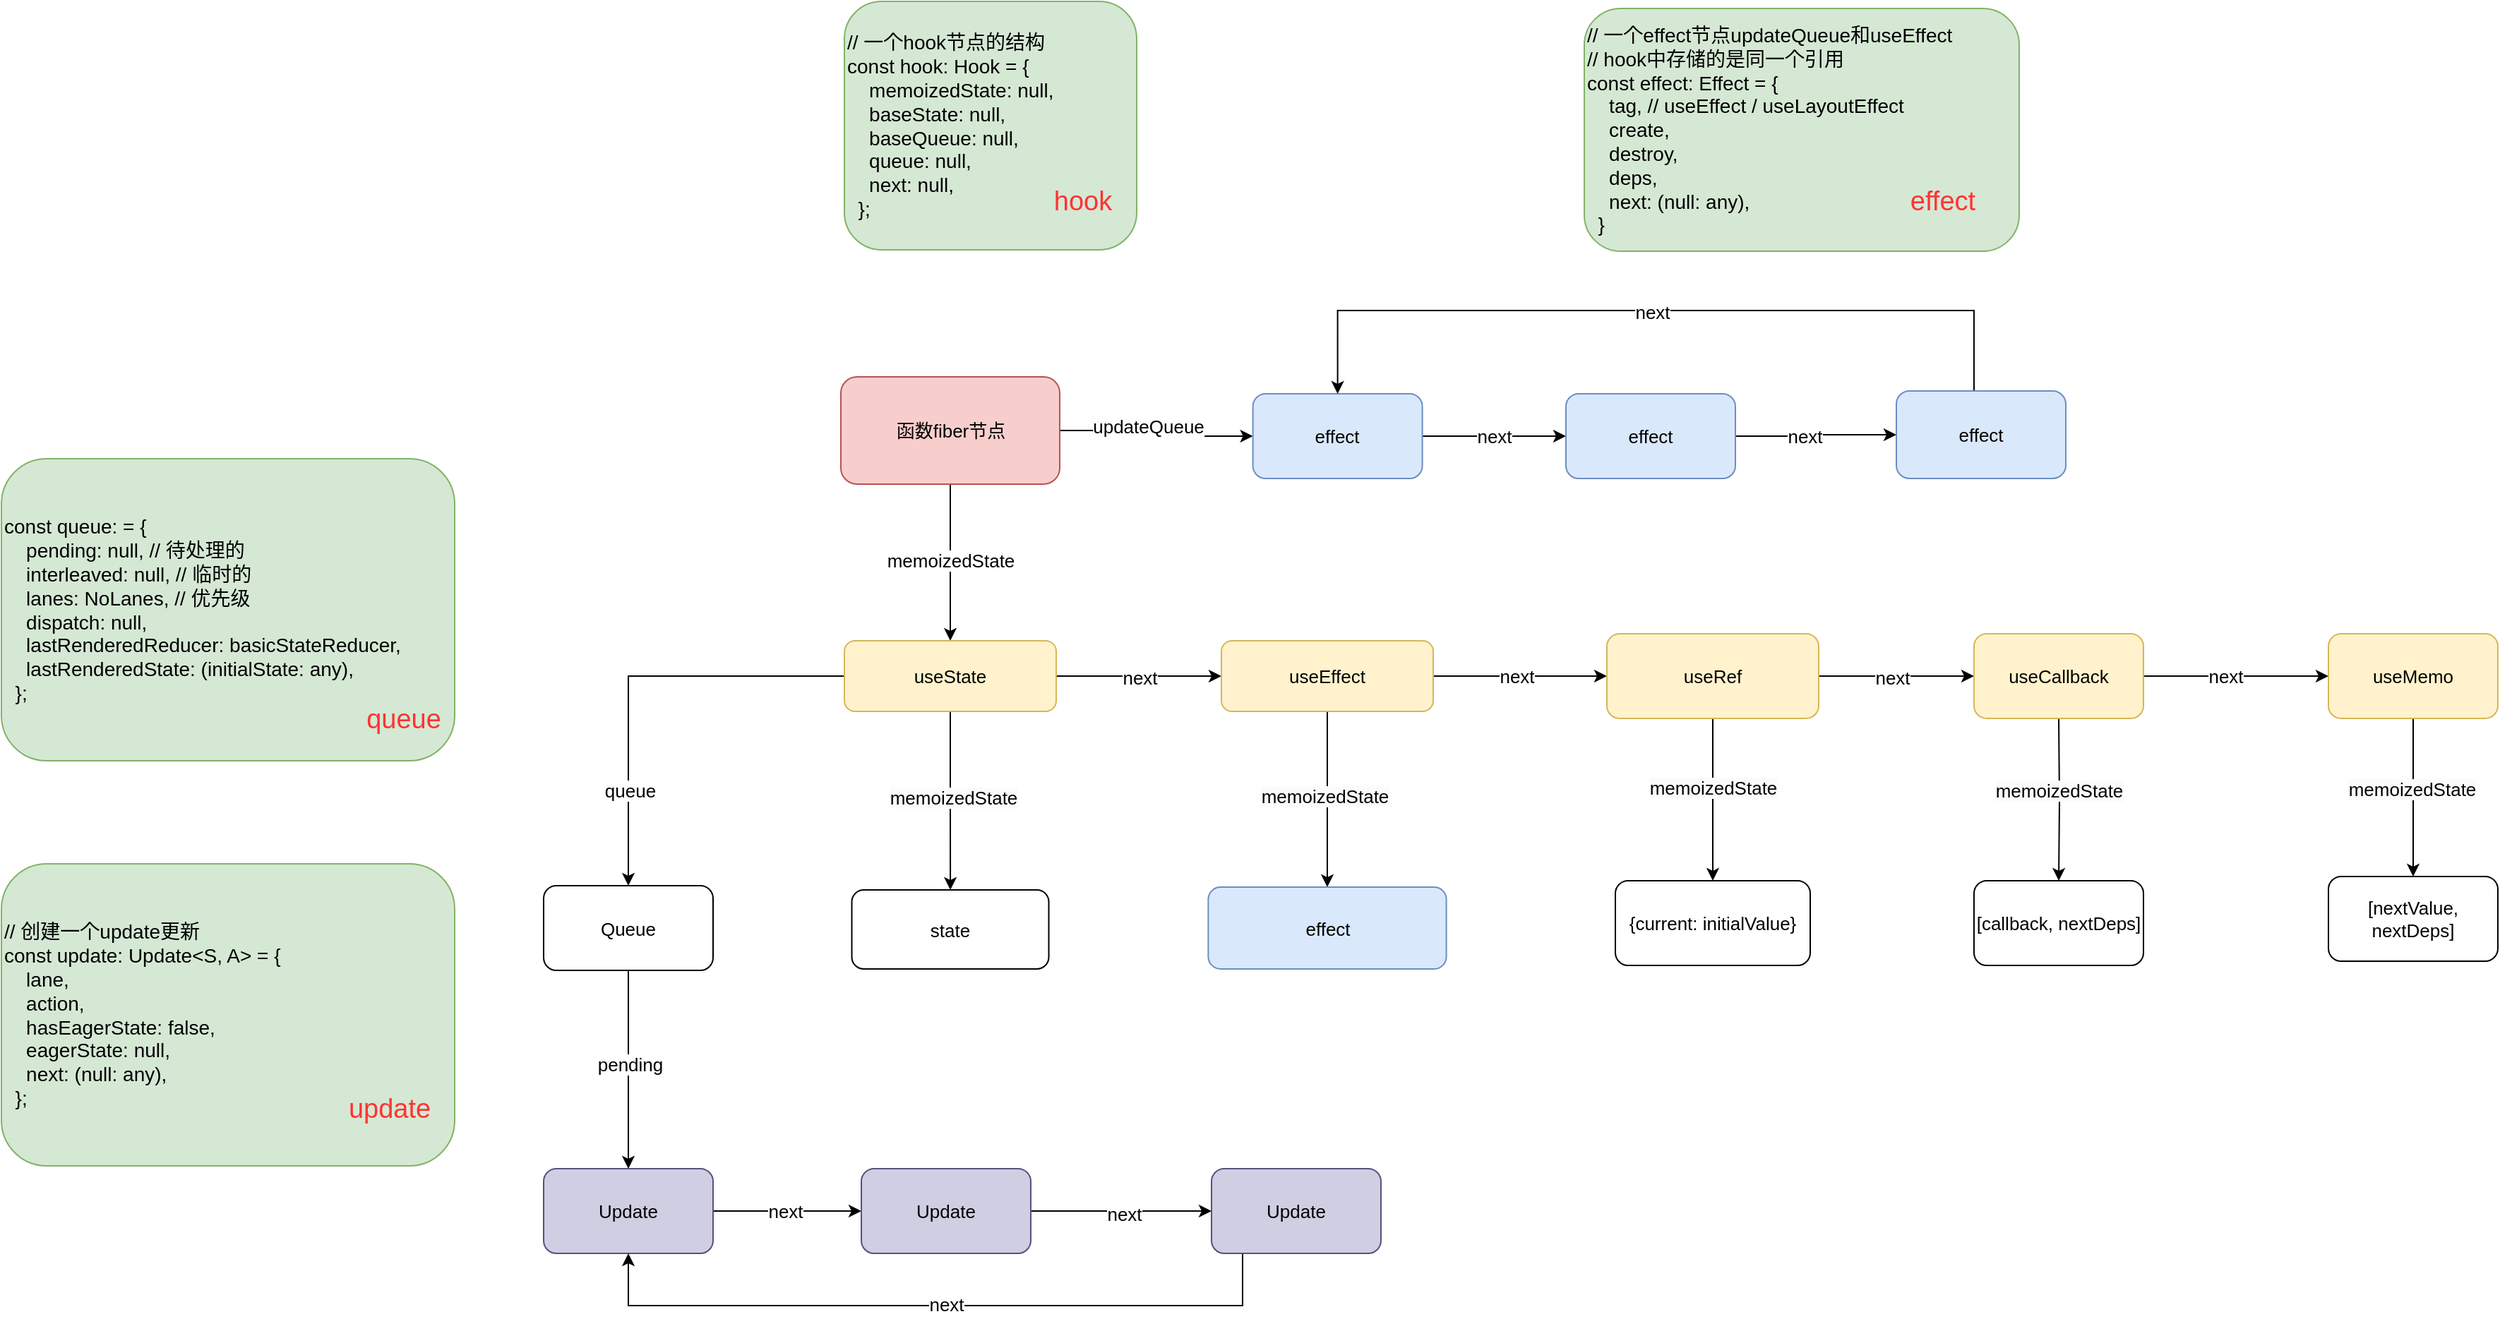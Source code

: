 <mxfile version="25.0.3">
  <diagram name="第 1 页" id="d-ULOR1jQO1ShSCfsdXq">
    <mxGraphModel dx="1911" dy="1208" grid="0" gridSize="10" guides="1" tooltips="1" connect="1" arrows="1" fold="1" page="1" pageScale="1" pageWidth="3300" pageHeight="4681" math="0" shadow="0">
      <root>
        <mxCell id="0" />
        <mxCell id="1" parent="0" />
        <mxCell id="Mr5ERWoBqYJglzLAQV7F-3" value="" style="edgeStyle=orthogonalEdgeStyle;rounded=0;orthogonalLoop=1;jettySize=auto;html=1;fontSize=13;" edge="1" parent="1" source="Mr5ERWoBqYJglzLAQV7F-1" target="Mr5ERWoBqYJglzLAQV7F-2">
          <mxGeometry relative="1" as="geometry" />
        </mxCell>
        <mxCell id="Mr5ERWoBqYJglzLAQV7F-4" value="memoizedState" style="edgeLabel;html=1;align=center;verticalAlign=middle;resizable=0;points=[];fontSize=13;" vertex="1" connectable="0" parent="Mr5ERWoBqYJglzLAQV7F-3">
          <mxGeometry x="-0.24" y="-3" relative="1" as="geometry">
            <mxPoint x="3" y="12" as="offset" />
          </mxGeometry>
        </mxCell>
        <mxCell id="Mr5ERWoBqYJglzLAQV7F-30" value="" style="edgeStyle=orthogonalEdgeStyle;rounded=0;orthogonalLoop=1;jettySize=auto;html=1;fontSize=13;" edge="1" parent="1" source="Mr5ERWoBqYJglzLAQV7F-1" target="Mr5ERWoBqYJglzLAQV7F-29">
          <mxGeometry relative="1" as="geometry" />
        </mxCell>
        <mxCell id="Mr5ERWoBqYJglzLAQV7F-32" value="&lt;font&gt;updateQueue&lt;/font&gt;" style="edgeLabel;html=1;align=center;verticalAlign=middle;resizable=0;points=[];fontSize=13;" vertex="1" connectable="0" parent="Mr5ERWoBqYJglzLAQV7F-30">
          <mxGeometry x="-0.116" y="3" relative="1" as="geometry">
            <mxPoint as="offset" />
          </mxGeometry>
        </mxCell>
        <mxCell id="Mr5ERWoBqYJglzLAQV7F-1" value="函数fiber节点" style="rounded=1;whiteSpace=wrap;html=1;fillColor=#f8cecc;strokeColor=#b85450;fontSize=13;" vertex="1" parent="1">
          <mxGeometry x="693.5" y="463" width="155" height="76" as="geometry" />
        </mxCell>
        <mxCell id="Mr5ERWoBqYJglzLAQV7F-10" value="" style="edgeStyle=orthogonalEdgeStyle;rounded=0;orthogonalLoop=1;jettySize=auto;html=1;fontSize=13;" edge="1" parent="1" source="Mr5ERWoBqYJglzLAQV7F-2" target="Mr5ERWoBqYJglzLAQV7F-9">
          <mxGeometry relative="1" as="geometry" />
        </mxCell>
        <mxCell id="Mr5ERWoBqYJglzLAQV7F-47" value="next" style="edgeLabel;html=1;align=center;verticalAlign=middle;resizable=0;points=[];fontSize=13;" vertex="1" connectable="0" parent="Mr5ERWoBqYJglzLAQV7F-10">
          <mxGeometry relative="1" as="geometry">
            <mxPoint y="1" as="offset" />
          </mxGeometry>
        </mxCell>
        <mxCell id="Mr5ERWoBqYJglzLAQV7F-52" value="" style="edgeStyle=orthogonalEdgeStyle;rounded=0;orthogonalLoop=1;jettySize=auto;html=1;fontSize=13;" edge="1" parent="1" source="Mr5ERWoBqYJglzLAQV7F-2" target="Mr5ERWoBqYJglzLAQV7F-51">
          <mxGeometry relative="1" as="geometry" />
        </mxCell>
        <mxCell id="Mr5ERWoBqYJglzLAQV7F-53" value="&lt;span style=&quot;text-align: left; text-wrap-mode: wrap; background-color: rgb(251, 251, 251);&quot;&gt;memoizedState&lt;/span&gt;" style="edgeLabel;html=1;align=center;verticalAlign=middle;resizable=0;points=[];fontSize=13;" vertex="1" connectable="0" parent="Mr5ERWoBqYJglzLAQV7F-52">
          <mxGeometry x="-0.049" y="2" relative="1" as="geometry">
            <mxPoint y="1" as="offset" />
          </mxGeometry>
        </mxCell>
        <mxCell id="Mr5ERWoBqYJglzLAQV7F-56" style="edgeStyle=orthogonalEdgeStyle;rounded=0;orthogonalLoop=1;jettySize=auto;html=1;fontSize=13;" edge="1" parent="1" source="Mr5ERWoBqYJglzLAQV7F-2" target="Mr5ERWoBqYJglzLAQV7F-55">
          <mxGeometry relative="1" as="geometry" />
        </mxCell>
        <mxCell id="Mr5ERWoBqYJglzLAQV7F-57" value="&lt;font&gt;queue&lt;/font&gt;" style="edgeLabel;html=1;align=center;verticalAlign=middle;resizable=0;points=[];fontSize=13;" vertex="1" connectable="0" parent="Mr5ERWoBqYJglzLAQV7F-56">
          <mxGeometry x="0.548" y="1" relative="1" as="geometry">
            <mxPoint as="offset" />
          </mxGeometry>
        </mxCell>
        <mxCell id="Mr5ERWoBqYJglzLAQV7F-2" value="useState" style="whiteSpace=wrap;html=1;rounded=1;fillColor=#fff2cc;strokeColor=#d6b656;fontSize=13;" vertex="1" parent="1">
          <mxGeometry x="696" y="650" width="150" height="50" as="geometry" />
        </mxCell>
        <mxCell id="Mr5ERWoBqYJglzLAQV7F-8" value="&lt;div&gt;&lt;font style=&quot;font-size: 14px;&quot;&gt;// 一个hook节点的结构&lt;/font&gt;&lt;/div&gt;&lt;div&gt;&lt;font style=&quot;font-size: 14px;&quot;&gt;const hook: Hook = {&lt;/font&gt;&lt;/div&gt;&lt;div&gt;&lt;font style=&quot;font-size: 14px;&quot;&gt;&amp;nbsp; &amp;nbsp; memoizedState: null,&lt;/font&gt;&lt;/div&gt;&lt;div&gt;&lt;span style=&quot;background-color: initial;&quot;&gt;&lt;font style=&quot;font-size: 14px;&quot;&gt;&amp;nbsp; &amp;nbsp; baseState: null,&lt;/font&gt;&lt;/span&gt;&lt;/div&gt;&lt;div&gt;&lt;font style=&quot;font-size: 14px;&quot;&gt;&amp;nbsp; &amp;nbsp; baseQueue: null,&lt;/font&gt;&lt;/div&gt;&lt;div&gt;&lt;font style=&quot;font-size: 14px;&quot;&gt;&amp;nbsp; &amp;nbsp; queue: null,&lt;/font&gt;&lt;/div&gt;&lt;div&gt;&lt;font style=&quot;font-size: 14px;&quot;&gt;&amp;nbsp; &amp;nbsp; next: null,&lt;/font&gt;&lt;/div&gt;&lt;div&gt;&lt;font style=&quot;font-size: 14px;&quot;&gt;&amp;nbsp; };&lt;/font&gt;&lt;/div&gt;" style="rounded=1;whiteSpace=wrap;html=1;align=left;fillColor=#d5e8d4;strokeColor=#82b366;" vertex="1" parent="1">
          <mxGeometry x="696" y="197" width="207" height="176" as="geometry" />
        </mxCell>
        <mxCell id="Mr5ERWoBqYJglzLAQV7F-14" style="edgeStyle=orthogonalEdgeStyle;rounded=0;orthogonalLoop=1;jettySize=auto;html=1;fontSize=13;" edge="1" parent="1" source="Mr5ERWoBqYJglzLAQV7F-9" target="Mr5ERWoBqYJglzLAQV7F-13">
          <mxGeometry relative="1" as="geometry" />
        </mxCell>
        <mxCell id="Mr5ERWoBqYJglzLAQV7F-48" value="next" style="edgeLabel;html=1;align=center;verticalAlign=middle;resizable=0;points=[];fontSize=13;" vertex="1" connectable="0" parent="Mr5ERWoBqYJglzLAQV7F-14">
          <mxGeometry x="-0.043" y="1" relative="1" as="geometry">
            <mxPoint y="1" as="offset" />
          </mxGeometry>
        </mxCell>
        <mxCell id="Mr5ERWoBqYJglzLAQV7F-28" value="" style="edgeStyle=orthogonalEdgeStyle;rounded=0;orthogonalLoop=1;jettySize=auto;html=1;fontSize=13;" edge="1" parent="1" source="Mr5ERWoBqYJglzLAQV7F-9" target="Mr5ERWoBqYJglzLAQV7F-27">
          <mxGeometry relative="1" as="geometry" />
        </mxCell>
        <mxCell id="Mr5ERWoBqYJglzLAQV7F-34" value="&lt;span style=&quot;text-align: left; text-wrap-mode: wrap; background-color: rgb(251, 251, 251);&quot;&gt;memoizedState&lt;/span&gt;" style="edgeLabel;html=1;align=center;verticalAlign=middle;resizable=0;points=[];fontSize=13;" vertex="1" connectable="0" parent="Mr5ERWoBqYJglzLAQV7F-28">
          <mxGeometry x="-0.055" y="-2" relative="1" as="geometry">
            <mxPoint y="1" as="offset" />
          </mxGeometry>
        </mxCell>
        <mxCell id="Mr5ERWoBqYJglzLAQV7F-9" value="useEffect" style="whiteSpace=wrap;html=1;rounded=1;fillColor=#fff2cc;strokeColor=#d6b656;fontSize=13;" vertex="1" parent="1">
          <mxGeometry x="963" y="650" width="150" height="50" as="geometry" />
        </mxCell>
        <mxCell id="Mr5ERWoBqYJglzLAQV7F-20" value="" style="edgeStyle=orthogonalEdgeStyle;rounded=0;orthogonalLoop=1;jettySize=auto;html=1;fontSize=13;" edge="1" parent="1" source="Mr5ERWoBqYJglzLAQV7F-13" target="Mr5ERWoBqYJglzLAQV7F-19">
          <mxGeometry relative="1" as="geometry" />
        </mxCell>
        <mxCell id="Mr5ERWoBqYJglzLAQV7F-49" value="next" style="edgeLabel;html=1;align=center;verticalAlign=middle;resizable=0;points=[];fontSize=13;" vertex="1" connectable="0" parent="Mr5ERWoBqYJglzLAQV7F-20">
          <mxGeometry x="-0.054" relative="1" as="geometry">
            <mxPoint y="1" as="offset" />
          </mxGeometry>
        </mxCell>
        <mxCell id="Mr5ERWoBqYJglzLAQV7F-22" style="edgeStyle=orthogonalEdgeStyle;rounded=0;orthogonalLoop=1;jettySize=auto;html=1;fontSize=13;" edge="1" parent="1" source="Mr5ERWoBqYJglzLAQV7F-13" target="Mr5ERWoBqYJglzLAQV7F-15">
          <mxGeometry relative="1" as="geometry" />
        </mxCell>
        <mxCell id="Mr5ERWoBqYJglzLAQV7F-23" value="&lt;span style=&quot;text-align: left; text-wrap-mode: wrap; background-color: rgb(251, 251, 251);&quot;&gt;memoizedState&lt;/span&gt;" style="edgeLabel;html=1;align=center;verticalAlign=middle;resizable=0;points=[];fontSize=13;" vertex="1" connectable="0" parent="Mr5ERWoBqYJglzLAQV7F-22">
          <mxGeometry x="-0.148" relative="1" as="geometry">
            <mxPoint as="offset" />
          </mxGeometry>
        </mxCell>
        <mxCell id="Mr5ERWoBqYJglzLAQV7F-13" value="useRef" style="whiteSpace=wrap;html=1;rounded=1;fillColor=#fff2cc;strokeColor=#d6b656;fontSize=13;" vertex="1" parent="1">
          <mxGeometry x="1236" y="645" width="150" height="60" as="geometry" />
        </mxCell>
        <mxCell id="Mr5ERWoBqYJglzLAQV7F-15" value="{current: initialValue}" style="whiteSpace=wrap;html=1;rounded=1;fontSize=13;" vertex="1" parent="1">
          <mxGeometry x="1242" y="820" width="138" height="60" as="geometry" />
        </mxCell>
        <mxCell id="Mr5ERWoBqYJglzLAQV7F-25" value="" style="edgeStyle=orthogonalEdgeStyle;rounded=0;orthogonalLoop=1;jettySize=auto;html=1;fontSize=13;" edge="1" parent="1" target="Mr5ERWoBqYJglzLAQV7F-24">
          <mxGeometry relative="1" as="geometry">
            <mxPoint x="1556" y="705" as="sourcePoint" />
          </mxGeometry>
        </mxCell>
        <mxCell id="Mr5ERWoBqYJglzLAQV7F-26" value="&lt;span style=&quot;text-align: left; text-wrap-mode: wrap; background-color: rgb(251, 251, 251);&quot;&gt;memoizedState&lt;/span&gt;" style="edgeLabel;html=1;align=center;verticalAlign=middle;resizable=0;points=[];fontSize=13;" vertex="1" connectable="0" parent="Mr5ERWoBqYJglzLAQV7F-25">
          <mxGeometry x="-0.113" y="-1" relative="1" as="geometry">
            <mxPoint as="offset" />
          </mxGeometry>
        </mxCell>
        <mxCell id="Mr5ERWoBqYJglzLAQV7F-46" value="" style="edgeStyle=orthogonalEdgeStyle;rounded=0;orthogonalLoop=1;jettySize=auto;html=1;fontSize=13;" edge="1" parent="1" source="Mr5ERWoBqYJglzLAQV7F-19" target="Mr5ERWoBqYJglzLAQV7F-44">
          <mxGeometry relative="1" as="geometry" />
        </mxCell>
        <mxCell id="Mr5ERWoBqYJglzLAQV7F-50" value="next" style="edgeLabel;html=1;align=center;verticalAlign=middle;resizable=0;points=[];fontSize=13;" vertex="1" connectable="0" parent="Mr5ERWoBqYJglzLAQV7F-46">
          <mxGeometry x="-0.121" y="1" relative="1" as="geometry">
            <mxPoint y="1" as="offset" />
          </mxGeometry>
        </mxCell>
        <mxCell id="Mr5ERWoBqYJglzLAQV7F-19" value="useCallback" style="whiteSpace=wrap;html=1;rounded=1;fillColor=#fff2cc;strokeColor=#d6b656;fontSize=13;" vertex="1" parent="1">
          <mxGeometry x="1496" y="645" width="120" height="60" as="geometry" />
        </mxCell>
        <mxCell id="Mr5ERWoBqYJglzLAQV7F-24" value="[callback, nextDeps]" style="whiteSpace=wrap;html=1;rounded=1;fontSize=13;" vertex="1" parent="1">
          <mxGeometry x="1496" y="820" width="120" height="60" as="geometry" />
        </mxCell>
        <mxCell id="Mr5ERWoBqYJglzLAQV7F-27" value="effect" style="whiteSpace=wrap;html=1;rounded=1;align=center;fillColor=#dae8fc;strokeColor=#6c8ebf;fontSize=13;" vertex="1" parent="1">
          <mxGeometry x="953.69" y="824.5" width="168.62" height="58" as="geometry" />
        </mxCell>
        <mxCell id="Mr5ERWoBqYJglzLAQV7F-36" value="&lt;font&gt;next&lt;/font&gt;" style="edgeStyle=orthogonalEdgeStyle;rounded=0;orthogonalLoop=1;jettySize=auto;html=1;fontSize=13;" edge="1" parent="1" source="Mr5ERWoBqYJglzLAQV7F-29" target="Mr5ERWoBqYJglzLAQV7F-35">
          <mxGeometry relative="1" as="geometry" />
        </mxCell>
        <mxCell id="Mr5ERWoBqYJglzLAQV7F-29" value="effect" style="whiteSpace=wrap;html=1;rounded=1;fillColor=#dae8fc;strokeColor=#6c8ebf;fontSize=13;" vertex="1" parent="1">
          <mxGeometry x="985.31" y="475" width="120" height="60" as="geometry" />
        </mxCell>
        <mxCell id="Mr5ERWoBqYJglzLAQV7F-33" value="&lt;div&gt;&lt;font style=&quot;font-size: 14px;&quot;&gt;// 一个effect节点updateQueue和useEffect&lt;/font&gt;&lt;/div&gt;&lt;div&gt;&lt;font style=&quot;font-size: 14px;&quot;&gt;// hook中存储的是同一个引用&lt;/font&gt;&lt;/div&gt;&lt;div&gt;&lt;font style=&quot;font-size: 14px;&quot;&gt;const effect: Effect = {&lt;/font&gt;&lt;/div&gt;&lt;div&gt;&lt;font style=&quot;font-size: 14px;&quot;&gt;&amp;nbsp; &amp;nbsp; tag, // useEffect / useLayoutEffect&lt;/font&gt;&lt;/div&gt;&lt;div&gt;&lt;font style=&quot;font-size: 14px;&quot;&gt;&amp;nbsp; &amp;nbsp; create,&lt;/font&gt;&lt;/div&gt;&lt;div&gt;&lt;font style=&quot;font-size: 14px;&quot;&gt;&amp;nbsp; &amp;nbsp; destroy,&lt;/font&gt;&lt;/div&gt;&lt;div&gt;&lt;font style=&quot;font-size: 14px;&quot;&gt;&amp;nbsp; &amp;nbsp; deps,&lt;/font&gt;&lt;/div&gt;&lt;div&gt;&lt;font style=&quot;font-size: 14px;&quot;&gt;&amp;nbsp; &amp;nbsp; next: (null: any),&lt;/font&gt;&lt;/div&gt;&lt;div&gt;&lt;font style=&quot;font-size: 14px;&quot;&gt;&amp;nbsp; }&lt;/font&gt;&lt;/div&gt;" style="whiteSpace=wrap;html=1;rounded=1;align=left;fillColor=#d5e8d4;strokeColor=#82b366;" vertex="1" parent="1">
          <mxGeometry x="1220" y="202" width="308" height="172" as="geometry" />
        </mxCell>
        <mxCell id="Mr5ERWoBqYJglzLAQV7F-38" value="" style="edgeStyle=orthogonalEdgeStyle;rounded=0;orthogonalLoop=1;jettySize=auto;html=1;fontSize=13;" edge="1" parent="1" source="Mr5ERWoBqYJglzLAQV7F-35" target="Mr5ERWoBqYJglzLAQV7F-37">
          <mxGeometry relative="1" as="geometry" />
        </mxCell>
        <mxCell id="Mr5ERWoBqYJglzLAQV7F-39" value="&lt;font&gt;next&lt;/font&gt;" style="edgeLabel;html=1;align=center;verticalAlign=middle;resizable=0;points=[];fontSize=13;" vertex="1" connectable="0" parent="Mr5ERWoBqYJglzLAQV7F-38">
          <mxGeometry x="-0.15" y="1" relative="1" as="geometry">
            <mxPoint y="1" as="offset" />
          </mxGeometry>
        </mxCell>
        <mxCell id="Mr5ERWoBqYJglzLAQV7F-35" value="effect" style="whiteSpace=wrap;html=1;rounded=1;fillColor=#dae8fc;strokeColor=#6c8ebf;fontSize=13;" vertex="1" parent="1">
          <mxGeometry x="1207" y="475" width="120" height="60" as="geometry" />
        </mxCell>
        <mxCell id="Mr5ERWoBqYJglzLAQV7F-40" style="edgeStyle=orthogonalEdgeStyle;rounded=0;orthogonalLoop=1;jettySize=auto;html=1;entryX=0.5;entryY=0;entryDx=0;entryDy=0;fontSize=13;" edge="1" parent="1" source="Mr5ERWoBqYJglzLAQV7F-37" target="Mr5ERWoBqYJglzLAQV7F-29">
          <mxGeometry relative="1" as="geometry">
            <Array as="points">
              <mxPoint x="1496" y="416" />
              <mxPoint x="1045" y="416" />
            </Array>
          </mxGeometry>
        </mxCell>
        <mxCell id="Mr5ERWoBqYJglzLAQV7F-41" value="&lt;font&gt;next&lt;/font&gt;" style="edgeLabel;html=1;align=center;verticalAlign=middle;resizable=0;points=[];fontSize=13;" vertex="1" connectable="0" parent="Mr5ERWoBqYJglzLAQV7F-40">
          <mxGeometry x="-0.047" y="1" relative="1" as="geometry">
            <mxPoint x="-15" as="offset" />
          </mxGeometry>
        </mxCell>
        <mxCell id="Mr5ERWoBqYJglzLAQV7F-37" value="effect" style="whiteSpace=wrap;html=1;rounded=1;fillColor=#dae8fc;strokeColor=#6c8ebf;fontSize=13;" vertex="1" parent="1">
          <mxGeometry x="1441" y="473" width="120" height="62" as="geometry" />
        </mxCell>
        <mxCell id="Mr5ERWoBqYJglzLAQV7F-42" value="" style="edgeStyle=orthogonalEdgeStyle;rounded=0;orthogonalLoop=1;jettySize=auto;html=1;fontSize=13;" edge="1" parent="1" source="Mr5ERWoBqYJglzLAQV7F-44" target="Mr5ERWoBqYJglzLAQV7F-45">
          <mxGeometry relative="1" as="geometry" />
        </mxCell>
        <mxCell id="Mr5ERWoBqYJglzLAQV7F-43" value="&lt;span style=&quot;text-align: left; text-wrap-mode: wrap; background-color: rgb(251, 251, 251);&quot;&gt;memoizedState&lt;/span&gt;" style="edgeLabel;html=1;align=center;verticalAlign=middle;resizable=0;points=[];fontSize=13;" vertex="1" connectable="0" parent="Mr5ERWoBqYJglzLAQV7F-42">
          <mxGeometry x="-0.113" y="-1" relative="1" as="geometry">
            <mxPoint as="offset" />
          </mxGeometry>
        </mxCell>
        <mxCell id="Mr5ERWoBqYJglzLAQV7F-44" value="useMemo" style="whiteSpace=wrap;html=1;rounded=1;fillColor=#fff2cc;strokeColor=#d6b656;fontSize=13;" vertex="1" parent="1">
          <mxGeometry x="1747" y="645" width="120" height="60" as="geometry" />
        </mxCell>
        <mxCell id="Mr5ERWoBqYJglzLAQV7F-45" value="[nextValue, nextDeps]" style="whiteSpace=wrap;html=1;rounded=1;fontSize=13;" vertex="1" parent="1">
          <mxGeometry x="1747" y="817" width="120" height="60" as="geometry" />
        </mxCell>
        <mxCell id="Mr5ERWoBqYJglzLAQV7F-51" value="state" style="whiteSpace=wrap;html=1;rounded=1;fontSize=13;" vertex="1" parent="1">
          <mxGeometry x="701.25" y="826.5" width="139.5" height="56" as="geometry" />
        </mxCell>
        <mxCell id="Mr5ERWoBqYJglzLAQV7F-63" value="" style="edgeStyle=orthogonalEdgeStyle;rounded=0;orthogonalLoop=1;jettySize=auto;html=1;fontSize=13;" edge="1" parent="1" source="Mr5ERWoBqYJglzLAQV7F-55" target="Mr5ERWoBqYJglzLAQV7F-62">
          <mxGeometry relative="1" as="geometry" />
        </mxCell>
        <mxCell id="Mr5ERWoBqYJglzLAQV7F-66" value="&lt;font&gt;pending&lt;/font&gt;" style="edgeLabel;html=1;align=center;verticalAlign=middle;resizable=0;points=[];fontSize=13;" vertex="1" connectable="0" parent="Mr5ERWoBqYJglzLAQV7F-63">
          <mxGeometry x="-0.062" y="1" relative="1" as="geometry">
            <mxPoint as="offset" />
          </mxGeometry>
        </mxCell>
        <mxCell id="Mr5ERWoBqYJglzLAQV7F-55" value="Queue" style="rounded=1;whiteSpace=wrap;html=1;fontSize=13;" vertex="1" parent="1">
          <mxGeometry x="483" y="823.5" width="120" height="60" as="geometry" />
        </mxCell>
        <mxCell id="Mr5ERWoBqYJglzLAQV7F-58" value="&lt;font color=&quot;#ff3333&quot; style=&quot;font-size: 19px;&quot;&gt;hook&lt;/font&gt;" style="text;html=1;align=center;verticalAlign=middle;whiteSpace=wrap;rounded=0;" vertex="1" parent="1">
          <mxGeometry x="835" y="317" width="60" height="43" as="geometry" />
        </mxCell>
        <mxCell id="Mr5ERWoBqYJglzLAQV7F-59" value="&lt;font color=&quot;#ff3333&quot;&gt;&lt;span style=&quot;font-size: 19px;&quot;&gt;effect&lt;/span&gt;&lt;/font&gt;" style="text;html=1;align=center;verticalAlign=middle;whiteSpace=wrap;rounded=0;" vertex="1" parent="1">
          <mxGeometry x="1444" y="323" width="60" height="31" as="geometry" />
        </mxCell>
        <mxCell id="Mr5ERWoBqYJglzLAQV7F-60" value="&lt;div&gt;&lt;span style=&quot;font-size: 14px;&quot;&gt;const queue: = {&lt;/span&gt;&lt;/div&gt;&lt;div&gt;&lt;span style=&quot;font-size: 14px;&quot;&gt;&amp;nbsp; &amp;nbsp; pending: null, // 待处理的&lt;/span&gt;&lt;/div&gt;&lt;div&gt;&lt;span style=&quot;font-size: 14px;&quot;&gt;&amp;nbsp; &amp;nbsp; interleaved: null, // 临时的&lt;/span&gt;&lt;/div&gt;&lt;div&gt;&lt;span style=&quot;font-size: 14px;&quot;&gt;&amp;nbsp; &amp;nbsp; lanes: NoLanes, // 优先级&lt;/span&gt;&lt;/div&gt;&lt;div&gt;&lt;span style=&quot;font-size: 14px;&quot;&gt;&amp;nbsp; &amp;nbsp; dispatch: null,&lt;/span&gt;&lt;/div&gt;&lt;div&gt;&lt;span style=&quot;font-size: 14px;&quot;&gt;&amp;nbsp; &amp;nbsp; lastRenderedReducer: basicStateReducer,&lt;/span&gt;&lt;/div&gt;&lt;div&gt;&lt;span style=&quot;font-size: 14px;&quot;&gt;&amp;nbsp; &amp;nbsp; lastRenderedState: (initialState: any),&lt;/span&gt;&lt;/div&gt;&lt;div&gt;&lt;span style=&quot;font-size: 14px;&quot;&gt;&amp;nbsp; };&lt;/span&gt;&lt;/div&gt;" style="rounded=1;whiteSpace=wrap;html=1;align=left;fillColor=#d5e8d4;strokeColor=#82b366;" vertex="1" parent="1">
          <mxGeometry x="99" y="521" width="321" height="214" as="geometry" />
        </mxCell>
        <mxCell id="Mr5ERWoBqYJglzLAQV7F-61" value="&lt;font color=&quot;#ff3333&quot; style=&quot;font-size: 19px;&quot;&gt;queue&lt;/font&gt;" style="text;html=1;align=center;verticalAlign=middle;whiteSpace=wrap;rounded=0;" vertex="1" parent="1">
          <mxGeometry x="354" y="684" width="60" height="43" as="geometry" />
        </mxCell>
        <mxCell id="Mr5ERWoBqYJglzLAQV7F-68" value="" style="edgeStyle=orthogonalEdgeStyle;rounded=0;orthogonalLoop=1;jettySize=auto;html=1;fontSize=13;" edge="1" parent="1" source="Mr5ERWoBqYJglzLAQV7F-62" target="Mr5ERWoBqYJglzLAQV7F-67">
          <mxGeometry relative="1" as="geometry" />
        </mxCell>
        <mxCell id="Mr5ERWoBqYJglzLAQV7F-71" value="&lt;font&gt;next&lt;/font&gt;" style="edgeLabel;html=1;align=center;verticalAlign=middle;resizable=0;points=[];fontSize=13;" vertex="1" connectable="0" parent="Mr5ERWoBqYJglzLAQV7F-68">
          <mxGeometry x="-0.039" y="1" relative="1" as="geometry">
            <mxPoint y="1" as="offset" />
          </mxGeometry>
        </mxCell>
        <mxCell id="Mr5ERWoBqYJglzLAQV7F-62" value="Update" style="whiteSpace=wrap;html=1;rounded=1;fillColor=#d0cee2;strokeColor=#56517e;fontSize=13;" vertex="1" parent="1">
          <mxGeometry x="483" y="1024" width="120" height="60" as="geometry" />
        </mxCell>
        <mxCell id="Mr5ERWoBqYJglzLAQV7F-64" value="&lt;div&gt;&lt;span style=&quot;font-size: 14px;&quot;&gt;// 创建一个update更新&lt;/span&gt;&lt;span style=&quot;font-size: 14px;&quot;&gt;&lt;/span&gt;&lt;/div&gt;&lt;div&gt;&lt;span style=&quot;font-size: 14px;&quot;&gt;const update: Update&amp;lt;S, A&amp;gt; = {&lt;/span&gt;&lt;/div&gt;&lt;div&gt;&lt;span style=&quot;font-size: 14px;&quot;&gt;&amp;nbsp; &amp;nbsp; lane,&lt;/span&gt;&lt;/div&gt;&lt;div&gt;&lt;span style=&quot;font-size: 14px;&quot;&gt;&amp;nbsp; &amp;nbsp; action,&lt;/span&gt;&lt;/div&gt;&lt;div&gt;&lt;span style=&quot;font-size: 14px;&quot;&gt;&amp;nbsp; &amp;nbsp; hasEagerState: false,&lt;/span&gt;&lt;/div&gt;&lt;div&gt;&lt;span style=&quot;font-size: 14px;&quot;&gt;&amp;nbsp; &amp;nbsp; eagerState: null,&lt;/span&gt;&lt;/div&gt;&lt;div&gt;&lt;span style=&quot;font-size: 14px;&quot;&gt;&amp;nbsp; &amp;nbsp; next: (null: any),&lt;/span&gt;&lt;/div&gt;&lt;div&gt;&lt;span style=&quot;font-size: 14px;&quot;&gt;&amp;nbsp; };&lt;/span&gt;&lt;/div&gt;" style="rounded=1;whiteSpace=wrap;html=1;align=left;fillColor=#d5e8d4;strokeColor=#82b366;" vertex="1" parent="1">
          <mxGeometry x="99" y="808" width="321" height="214" as="geometry" />
        </mxCell>
        <mxCell id="Mr5ERWoBqYJglzLAQV7F-65" value="&lt;font color=&quot;#ff3333&quot; style=&quot;font-size: 19px;&quot;&gt;update&lt;/font&gt;" style="text;html=1;align=center;verticalAlign=middle;whiteSpace=wrap;rounded=0;" vertex="1" parent="1">
          <mxGeometry x="344" y="960" width="60" height="43" as="geometry" />
        </mxCell>
        <mxCell id="Mr5ERWoBqYJglzLAQV7F-70" value="" style="edgeStyle=orthogonalEdgeStyle;rounded=0;orthogonalLoop=1;jettySize=auto;html=1;fontSize=13;" edge="1" parent="1" source="Mr5ERWoBqYJglzLAQV7F-67" target="Mr5ERWoBqYJglzLAQV7F-69">
          <mxGeometry relative="1" as="geometry" />
        </mxCell>
        <mxCell id="Mr5ERWoBqYJglzLAQV7F-72" value="&lt;font&gt;next&lt;/font&gt;" style="edgeLabel;html=1;align=center;verticalAlign=middle;resizable=0;points=[];fontSize=13;" vertex="1" connectable="0" parent="Mr5ERWoBqYJglzLAQV7F-70">
          <mxGeometry x="0.028" y="-1" relative="1" as="geometry">
            <mxPoint y="1" as="offset" />
          </mxGeometry>
        </mxCell>
        <mxCell id="Mr5ERWoBqYJglzLAQV7F-67" value="Update" style="whiteSpace=wrap;html=1;rounded=1;fillColor=#d0cee2;strokeColor=#56517e;fontSize=13;" vertex="1" parent="1">
          <mxGeometry x="708" y="1024" width="120" height="60" as="geometry" />
        </mxCell>
        <mxCell id="Mr5ERWoBqYJglzLAQV7F-73" style="edgeStyle=orthogonalEdgeStyle;rounded=0;orthogonalLoop=1;jettySize=auto;html=1;entryX=0.5;entryY=1;entryDx=0;entryDy=0;fontSize=13;" edge="1" parent="1" source="Mr5ERWoBqYJglzLAQV7F-69" target="Mr5ERWoBqYJglzLAQV7F-62">
          <mxGeometry relative="1" as="geometry">
            <Array as="points">
              <mxPoint x="978" y="1121" />
              <mxPoint x="543" y="1121" />
            </Array>
          </mxGeometry>
        </mxCell>
        <mxCell id="Mr5ERWoBqYJglzLAQV7F-74" value="&lt;font&gt;next&lt;/font&gt;" style="edgeLabel;html=1;align=center;verticalAlign=middle;resizable=0;points=[];fontSize=13;" vertex="1" connectable="0" parent="Mr5ERWoBqYJglzLAQV7F-73">
          <mxGeometry x="-0.023" y="-1" relative="1" as="geometry">
            <mxPoint x="1" as="offset" />
          </mxGeometry>
        </mxCell>
        <mxCell id="Mr5ERWoBqYJglzLAQV7F-69" value="Update" style="whiteSpace=wrap;html=1;rounded=1;fillColor=#d0cee2;strokeColor=#56517e;fontSize=13;" vertex="1" parent="1">
          <mxGeometry x="956" y="1024" width="120" height="60" as="geometry" />
        </mxCell>
      </root>
    </mxGraphModel>
  </diagram>
</mxfile>
